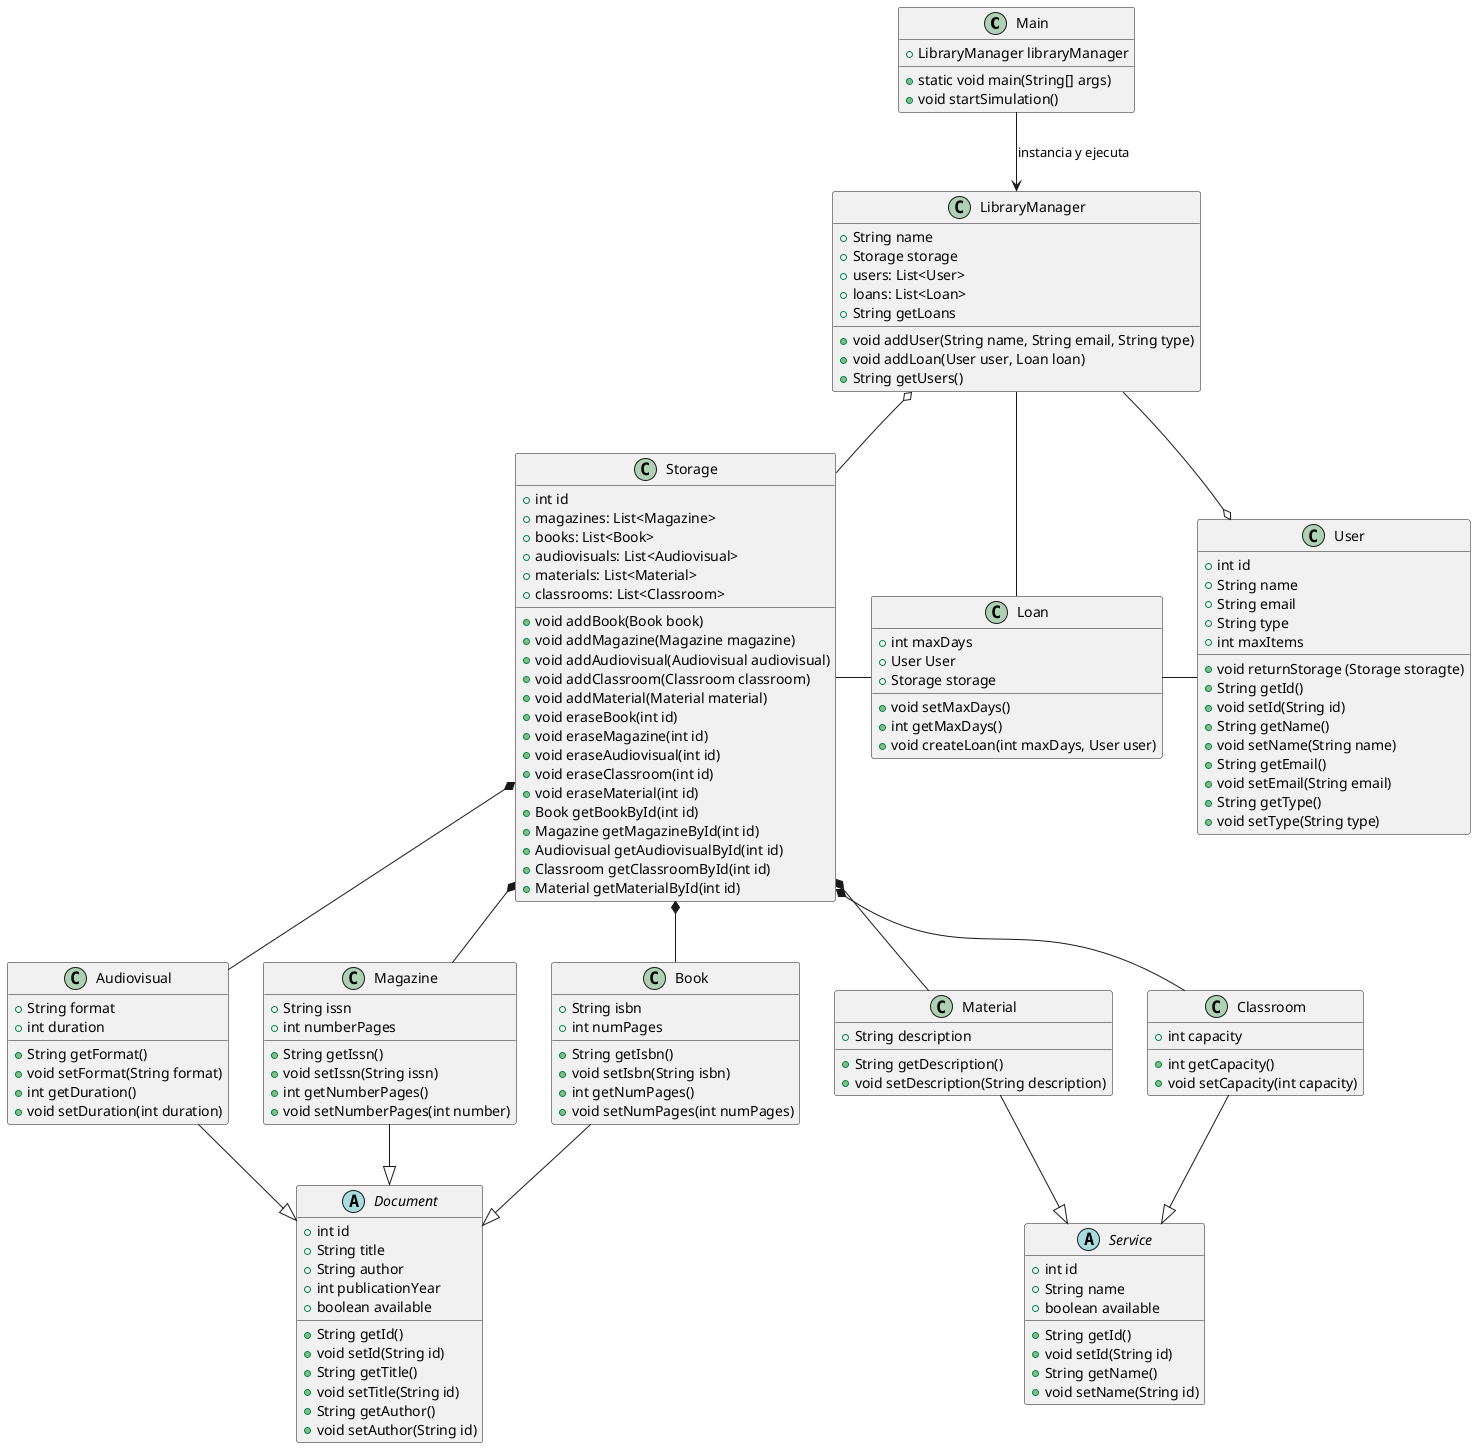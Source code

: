 @startuml
Main --> LibraryManager : "instancia y ejecuta"
LibraryManager o-- Storage
LibraryManager --o User
LibraryManager -- Loan
Storage -right- Loan
Loan -right- User
Storage *-- Book
Storage *-- Magazine
Storage *-- Material
Storage *-- Classroom
Storage *-- Audiovisual
Service <|-up- Classroom
Service <|-up- Material
Document <|-up- Book
Document <|-up- Magazine
Document <|-up- Audiovisual

class Material {
    +String description
    +String getDescription()
    +void setDescription(String description)
}

class Storage {
    + int id
    + magazines: List<Magazine> 
    + books: List<Book> 
    + audiovisuals: List<Audiovisual>
    + materials: List<Material>
    + classrooms: List<Classroom>
    + void addBook(Book book)
    + void addMagazine(Magazine magazine)
    + void addAudiovisual(Audiovisual audiovisual)
    + void addClassroom(Classroom classroom)
    + void addMaterial(Material material)
    + void eraseBook(int id)
    + void eraseMagazine(int id)
    + void eraseAudiovisual(int id)
    + void eraseClassroom(int id)
    + void eraseMaterial(int id)
    + Book getBookById(int id)
    + Magazine getMagazineById(int id)
    + Audiovisual getAudiovisualById(int id)
    + Classroom getClassroomById(int id)
    + Material getMaterialById(int id)
}

abstract class Document {
    +int id
    +String title
    +String author
    +int publicationYear
    +boolean available
    +String getId()
    +void setId(String id)
    +String getTitle()
    +void setTitle(String id)
    +String getAuthor()
    +void setAuthor(String id)
    
}

class User {
    +int id
    +String name
    +String email
    +String type
    +int maxItems
    +void returnStorage (Storage storagte)
    +String getId()
    +void setId(String id)
    +String getName()
    +void setName(String name)
    +String getEmail()
    +void setEmail(String email)
    +String getType()
    +void setType(String type)
}

class Book {
    +String isbn
    +int numPages
    +String getIsbn()
    +void setIsbn(String isbn)
    +int getNumPages()
    +void setNumPages(int numPages)
}

class Classroom {
    +int capacity
    +int getCapacity()
    +void setCapacity(int capacity)
}

abstract class Service {
    +int id
    +String name
    +boolean available
    +String getId()
    +void setId(String id)
    +String getName()
    +void setName(String id)
}

class Magazine {
    +String issn
    +int numberPages
    +String getIssn()
    +void setIssn(String issn)
    +int getNumberPages()
    +void setNumberPages(int number)
}

class Audiovisual {
    +String format
    +int duration
    +String getFormat()
    +void setFormat(String format)
    +int getDuration()
    +void setDuration(int duration)
}

class LibraryManager {
    +String name
    +Storage storage
    +users: List<User>
    +loans: List<Loan>
    +void addUser(String name, String email, String type)
    +void addLoan(User user, Loan loan)
    +String getUsers()
    +String getLoans
}

class Main {
    +LibraryManager libraryManager
    +static void main(String[] args)
    +void startSimulation()
}

class Loan {
  +int maxDays
  +User User
  +Storage storage
  +void setMaxDays()
  +int getMaxDays()
  +void createLoan(int maxDays, User user)
}

@enduml